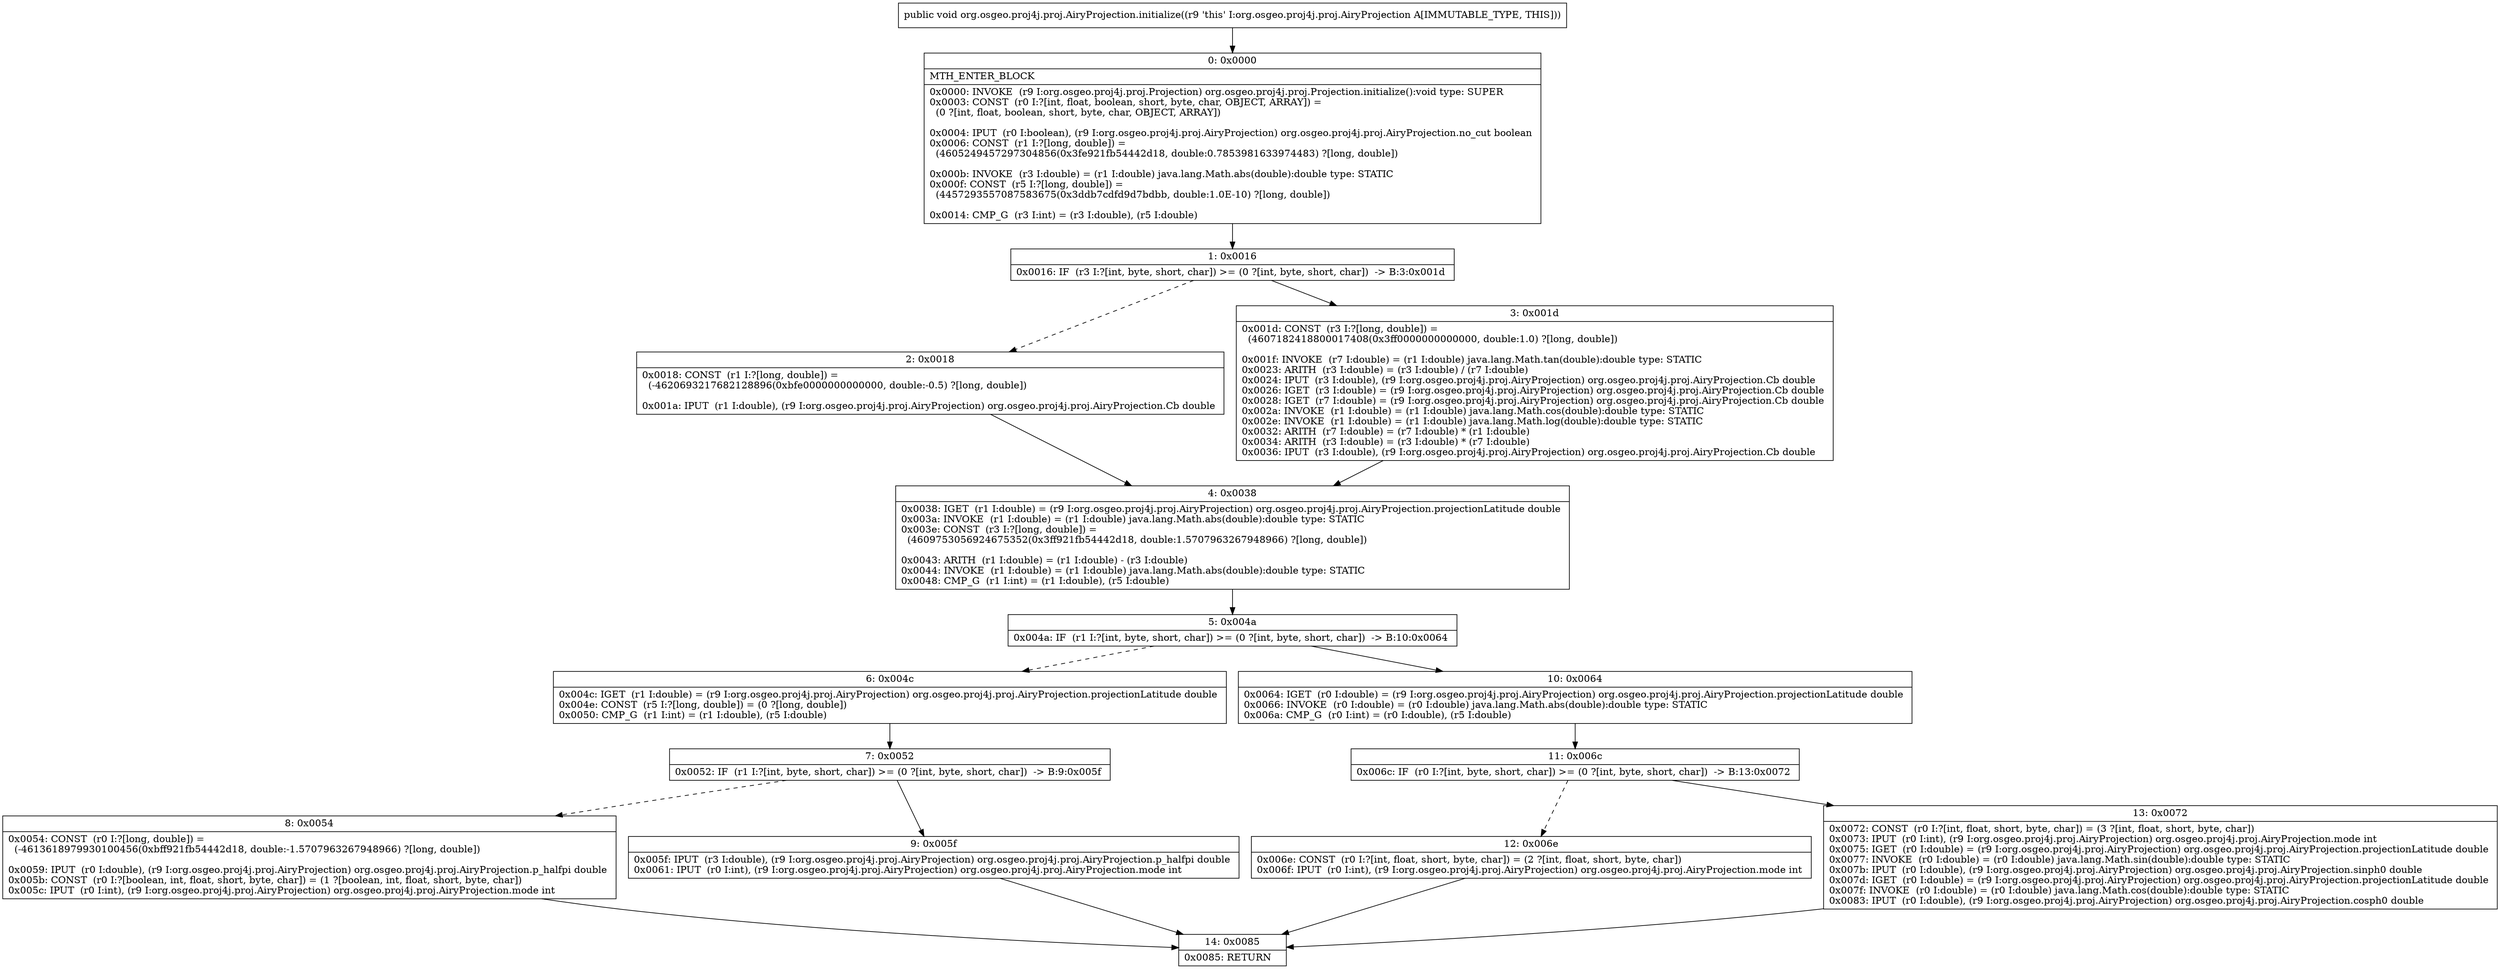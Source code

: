 digraph "CFG fororg.osgeo.proj4j.proj.AiryProjection.initialize()V" {
Node_0 [shape=record,label="{0\:\ 0x0000|MTH_ENTER_BLOCK\l|0x0000: INVOKE  (r9 I:org.osgeo.proj4j.proj.Projection) org.osgeo.proj4j.proj.Projection.initialize():void type: SUPER \l0x0003: CONST  (r0 I:?[int, float, boolean, short, byte, char, OBJECT, ARRAY]) = \l  (0 ?[int, float, boolean, short, byte, char, OBJECT, ARRAY])\l \l0x0004: IPUT  (r0 I:boolean), (r9 I:org.osgeo.proj4j.proj.AiryProjection) org.osgeo.proj4j.proj.AiryProjection.no_cut boolean \l0x0006: CONST  (r1 I:?[long, double]) = \l  (4605249457297304856(0x3fe921fb54442d18, double:0.7853981633974483) ?[long, double])\l \l0x000b: INVOKE  (r3 I:double) = (r1 I:double) java.lang.Math.abs(double):double type: STATIC \l0x000f: CONST  (r5 I:?[long, double]) = \l  (4457293557087583675(0x3ddb7cdfd9d7bdbb, double:1.0E\-10) ?[long, double])\l \l0x0014: CMP_G  (r3 I:int) = (r3 I:double), (r5 I:double) \l}"];
Node_1 [shape=record,label="{1\:\ 0x0016|0x0016: IF  (r3 I:?[int, byte, short, char]) \>= (0 ?[int, byte, short, char])  \-\> B:3:0x001d \l}"];
Node_2 [shape=record,label="{2\:\ 0x0018|0x0018: CONST  (r1 I:?[long, double]) = \l  (\-4620693217682128896(0xbfe0000000000000, double:\-0.5) ?[long, double])\l \l0x001a: IPUT  (r1 I:double), (r9 I:org.osgeo.proj4j.proj.AiryProjection) org.osgeo.proj4j.proj.AiryProjection.Cb double \l}"];
Node_3 [shape=record,label="{3\:\ 0x001d|0x001d: CONST  (r3 I:?[long, double]) = \l  (4607182418800017408(0x3ff0000000000000, double:1.0) ?[long, double])\l \l0x001f: INVOKE  (r7 I:double) = (r1 I:double) java.lang.Math.tan(double):double type: STATIC \l0x0023: ARITH  (r3 I:double) = (r3 I:double) \/ (r7 I:double) \l0x0024: IPUT  (r3 I:double), (r9 I:org.osgeo.proj4j.proj.AiryProjection) org.osgeo.proj4j.proj.AiryProjection.Cb double \l0x0026: IGET  (r3 I:double) = (r9 I:org.osgeo.proj4j.proj.AiryProjection) org.osgeo.proj4j.proj.AiryProjection.Cb double \l0x0028: IGET  (r7 I:double) = (r9 I:org.osgeo.proj4j.proj.AiryProjection) org.osgeo.proj4j.proj.AiryProjection.Cb double \l0x002a: INVOKE  (r1 I:double) = (r1 I:double) java.lang.Math.cos(double):double type: STATIC \l0x002e: INVOKE  (r1 I:double) = (r1 I:double) java.lang.Math.log(double):double type: STATIC \l0x0032: ARITH  (r7 I:double) = (r7 I:double) * (r1 I:double) \l0x0034: ARITH  (r3 I:double) = (r3 I:double) * (r7 I:double) \l0x0036: IPUT  (r3 I:double), (r9 I:org.osgeo.proj4j.proj.AiryProjection) org.osgeo.proj4j.proj.AiryProjection.Cb double \l}"];
Node_4 [shape=record,label="{4\:\ 0x0038|0x0038: IGET  (r1 I:double) = (r9 I:org.osgeo.proj4j.proj.AiryProjection) org.osgeo.proj4j.proj.AiryProjection.projectionLatitude double \l0x003a: INVOKE  (r1 I:double) = (r1 I:double) java.lang.Math.abs(double):double type: STATIC \l0x003e: CONST  (r3 I:?[long, double]) = \l  (4609753056924675352(0x3ff921fb54442d18, double:1.5707963267948966) ?[long, double])\l \l0x0043: ARITH  (r1 I:double) = (r1 I:double) \- (r3 I:double) \l0x0044: INVOKE  (r1 I:double) = (r1 I:double) java.lang.Math.abs(double):double type: STATIC \l0x0048: CMP_G  (r1 I:int) = (r1 I:double), (r5 I:double) \l}"];
Node_5 [shape=record,label="{5\:\ 0x004a|0x004a: IF  (r1 I:?[int, byte, short, char]) \>= (0 ?[int, byte, short, char])  \-\> B:10:0x0064 \l}"];
Node_6 [shape=record,label="{6\:\ 0x004c|0x004c: IGET  (r1 I:double) = (r9 I:org.osgeo.proj4j.proj.AiryProjection) org.osgeo.proj4j.proj.AiryProjection.projectionLatitude double \l0x004e: CONST  (r5 I:?[long, double]) = (0 ?[long, double]) \l0x0050: CMP_G  (r1 I:int) = (r1 I:double), (r5 I:double) \l}"];
Node_7 [shape=record,label="{7\:\ 0x0052|0x0052: IF  (r1 I:?[int, byte, short, char]) \>= (0 ?[int, byte, short, char])  \-\> B:9:0x005f \l}"];
Node_8 [shape=record,label="{8\:\ 0x0054|0x0054: CONST  (r0 I:?[long, double]) = \l  (\-4613618979930100456(0xbff921fb54442d18, double:\-1.5707963267948966) ?[long, double])\l \l0x0059: IPUT  (r0 I:double), (r9 I:org.osgeo.proj4j.proj.AiryProjection) org.osgeo.proj4j.proj.AiryProjection.p_halfpi double \l0x005b: CONST  (r0 I:?[boolean, int, float, short, byte, char]) = (1 ?[boolean, int, float, short, byte, char]) \l0x005c: IPUT  (r0 I:int), (r9 I:org.osgeo.proj4j.proj.AiryProjection) org.osgeo.proj4j.proj.AiryProjection.mode int \l}"];
Node_9 [shape=record,label="{9\:\ 0x005f|0x005f: IPUT  (r3 I:double), (r9 I:org.osgeo.proj4j.proj.AiryProjection) org.osgeo.proj4j.proj.AiryProjection.p_halfpi double \l0x0061: IPUT  (r0 I:int), (r9 I:org.osgeo.proj4j.proj.AiryProjection) org.osgeo.proj4j.proj.AiryProjection.mode int \l}"];
Node_10 [shape=record,label="{10\:\ 0x0064|0x0064: IGET  (r0 I:double) = (r9 I:org.osgeo.proj4j.proj.AiryProjection) org.osgeo.proj4j.proj.AiryProjection.projectionLatitude double \l0x0066: INVOKE  (r0 I:double) = (r0 I:double) java.lang.Math.abs(double):double type: STATIC \l0x006a: CMP_G  (r0 I:int) = (r0 I:double), (r5 I:double) \l}"];
Node_11 [shape=record,label="{11\:\ 0x006c|0x006c: IF  (r0 I:?[int, byte, short, char]) \>= (0 ?[int, byte, short, char])  \-\> B:13:0x0072 \l}"];
Node_12 [shape=record,label="{12\:\ 0x006e|0x006e: CONST  (r0 I:?[int, float, short, byte, char]) = (2 ?[int, float, short, byte, char]) \l0x006f: IPUT  (r0 I:int), (r9 I:org.osgeo.proj4j.proj.AiryProjection) org.osgeo.proj4j.proj.AiryProjection.mode int \l}"];
Node_13 [shape=record,label="{13\:\ 0x0072|0x0072: CONST  (r0 I:?[int, float, short, byte, char]) = (3 ?[int, float, short, byte, char]) \l0x0073: IPUT  (r0 I:int), (r9 I:org.osgeo.proj4j.proj.AiryProjection) org.osgeo.proj4j.proj.AiryProjection.mode int \l0x0075: IGET  (r0 I:double) = (r9 I:org.osgeo.proj4j.proj.AiryProjection) org.osgeo.proj4j.proj.AiryProjection.projectionLatitude double \l0x0077: INVOKE  (r0 I:double) = (r0 I:double) java.lang.Math.sin(double):double type: STATIC \l0x007b: IPUT  (r0 I:double), (r9 I:org.osgeo.proj4j.proj.AiryProjection) org.osgeo.proj4j.proj.AiryProjection.sinph0 double \l0x007d: IGET  (r0 I:double) = (r9 I:org.osgeo.proj4j.proj.AiryProjection) org.osgeo.proj4j.proj.AiryProjection.projectionLatitude double \l0x007f: INVOKE  (r0 I:double) = (r0 I:double) java.lang.Math.cos(double):double type: STATIC \l0x0083: IPUT  (r0 I:double), (r9 I:org.osgeo.proj4j.proj.AiryProjection) org.osgeo.proj4j.proj.AiryProjection.cosph0 double \l}"];
Node_14 [shape=record,label="{14\:\ 0x0085|0x0085: RETURN   \l}"];
MethodNode[shape=record,label="{public void org.osgeo.proj4j.proj.AiryProjection.initialize((r9 'this' I:org.osgeo.proj4j.proj.AiryProjection A[IMMUTABLE_TYPE, THIS])) }"];
MethodNode -> Node_0;
Node_0 -> Node_1;
Node_1 -> Node_2[style=dashed];
Node_1 -> Node_3;
Node_2 -> Node_4;
Node_3 -> Node_4;
Node_4 -> Node_5;
Node_5 -> Node_6[style=dashed];
Node_5 -> Node_10;
Node_6 -> Node_7;
Node_7 -> Node_8[style=dashed];
Node_7 -> Node_9;
Node_8 -> Node_14;
Node_9 -> Node_14;
Node_10 -> Node_11;
Node_11 -> Node_12[style=dashed];
Node_11 -> Node_13;
Node_12 -> Node_14;
Node_13 -> Node_14;
}

